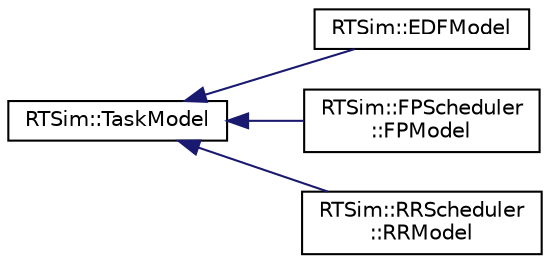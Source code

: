 digraph "Graphical Class Hierarchy"
{
  edge [fontname="Helvetica",fontsize="10",labelfontname="Helvetica",labelfontsize="10"];
  node [fontname="Helvetica",fontsize="10",shape=record];
  rankdir="LR";
  Node0 [label="RTSim::TaskModel",height=0.2,width=0.4,color="black", fillcolor="white", style="filled",URL="$classRTSim_1_1TaskModel.html"];
  Node0 -> Node1 [dir="back",color="midnightblue",fontsize="10",style="solid",fontname="Helvetica"];
  Node1 [label="RTSim::EDFModel",height=0.2,width=0.4,color="black", fillcolor="white", style="filled",URL="$classRTSim_1_1EDFModel.html"];
  Node0 -> Node2 [dir="back",color="midnightblue",fontsize="10",style="solid",fontname="Helvetica"];
  Node2 [label="RTSim::FPScheduler\l::FPModel",height=0.2,width=0.4,color="black", fillcolor="white", style="filled",URL="$classRTSim_1_1FPScheduler_1_1FPModel.html"];
  Node0 -> Node3 [dir="back",color="midnightblue",fontsize="10",style="solid",fontname="Helvetica"];
  Node3 [label="RTSim::RRScheduler\l::RRModel",height=0.2,width=0.4,color="black", fillcolor="white", style="filled",URL="$classRTSim_1_1RRScheduler_1_1RRModel.html"];
}
